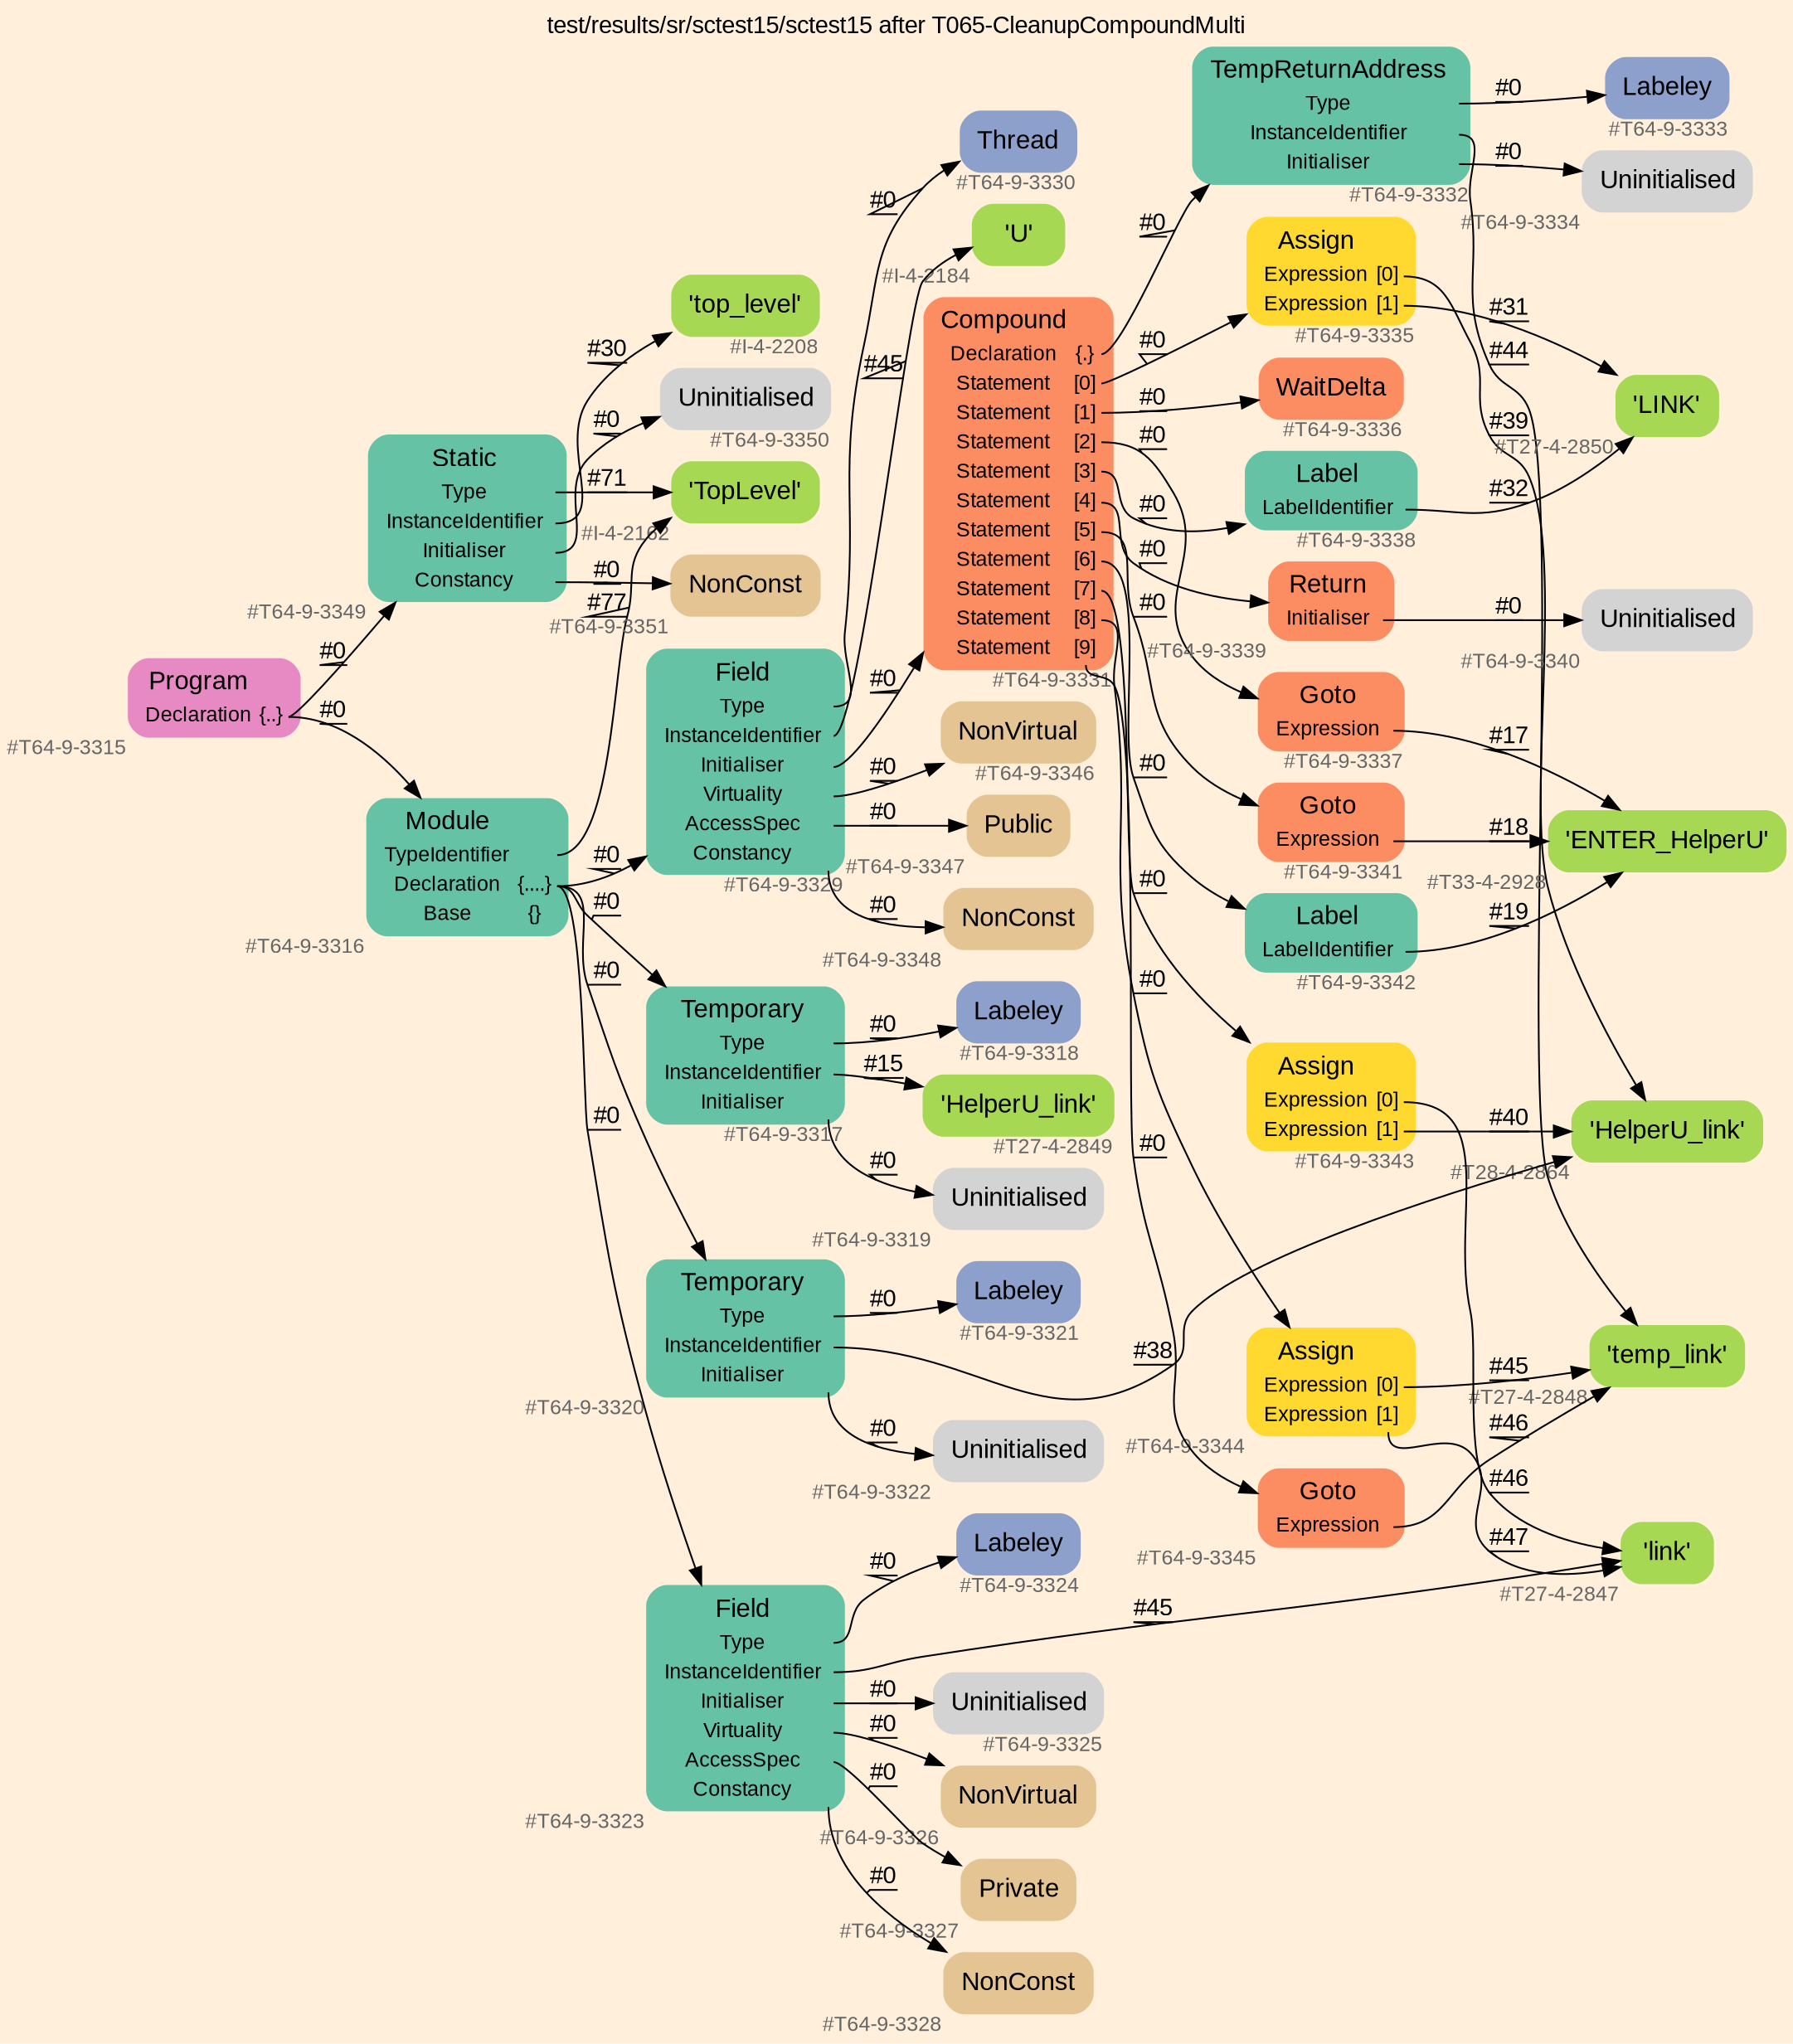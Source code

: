 digraph "test/results/sr/sctest15/sctest15 after T065-CleanupCompoundMulti" {
label = "test/results/sr/sctest15/sctest15 after T065-CleanupCompoundMulti"
labelloc = t
graph [
    rankdir = "LR"
    ranksep = 0.3
    bgcolor = antiquewhite1
    color = black
    fontcolor = black
    fontname = "Arial"
];
node [
    fontname = "Arial"
];
edge [
    fontname = "Arial"
];

// -------------------- node figure --------------------
// -------- block #T64-9-3315 ----------
"#T64-9-3315" [
    fillcolor = "/set28/4"
    xlabel = "#T64-9-3315"
    fontsize = "12"
    fontcolor = grey40
    shape = "plaintext"
    label = <<TABLE BORDER="0" CELLBORDER="0" CELLSPACING="0">
     <TR><TD><FONT COLOR="black" POINT-SIZE="15">Program</FONT></TD></TR>
     <TR><TD><FONT COLOR="black" POINT-SIZE="12">Declaration</FONT></TD><TD PORT="port0"><FONT COLOR="black" POINT-SIZE="12">{..}</FONT></TD></TR>
    </TABLE>>
    style = "rounded,filled"
];

// -------- block #T64-9-3316 ----------
"#T64-9-3316" [
    fillcolor = "/set28/1"
    xlabel = "#T64-9-3316"
    fontsize = "12"
    fontcolor = grey40
    shape = "plaintext"
    label = <<TABLE BORDER="0" CELLBORDER="0" CELLSPACING="0">
     <TR><TD><FONT COLOR="black" POINT-SIZE="15">Module</FONT></TD></TR>
     <TR><TD><FONT COLOR="black" POINT-SIZE="12">TypeIdentifier</FONT></TD><TD PORT="port0"></TD></TR>
     <TR><TD><FONT COLOR="black" POINT-SIZE="12">Declaration</FONT></TD><TD PORT="port1"><FONT COLOR="black" POINT-SIZE="12">{....}</FONT></TD></TR>
     <TR><TD><FONT COLOR="black" POINT-SIZE="12">Base</FONT></TD><TD PORT="port2"><FONT COLOR="black" POINT-SIZE="12">{}</FONT></TD></TR>
    </TABLE>>
    style = "rounded,filled"
];

// -------- block #I-4-2162 ----------
"#I-4-2162" [
    fillcolor = "/set28/5"
    xlabel = "#I-4-2162"
    fontsize = "12"
    fontcolor = grey40
    shape = "plaintext"
    label = <<TABLE BORDER="0" CELLBORDER="0" CELLSPACING="0">
     <TR><TD><FONT COLOR="black" POINT-SIZE="15">'TopLevel'</FONT></TD></TR>
    </TABLE>>
    style = "rounded,filled"
];

// -------- block #T64-9-3317 ----------
"#T64-9-3317" [
    fillcolor = "/set28/1"
    xlabel = "#T64-9-3317"
    fontsize = "12"
    fontcolor = grey40
    shape = "plaintext"
    label = <<TABLE BORDER="0" CELLBORDER="0" CELLSPACING="0">
     <TR><TD><FONT COLOR="black" POINT-SIZE="15">Temporary</FONT></TD></TR>
     <TR><TD><FONT COLOR="black" POINT-SIZE="12">Type</FONT></TD><TD PORT="port0"></TD></TR>
     <TR><TD><FONT COLOR="black" POINT-SIZE="12">InstanceIdentifier</FONT></TD><TD PORT="port1"></TD></TR>
     <TR><TD><FONT COLOR="black" POINT-SIZE="12">Initialiser</FONT></TD><TD PORT="port2"></TD></TR>
    </TABLE>>
    style = "rounded,filled"
];

// -------- block #T64-9-3318 ----------
"#T64-9-3318" [
    fillcolor = "/set28/3"
    xlabel = "#T64-9-3318"
    fontsize = "12"
    fontcolor = grey40
    shape = "plaintext"
    label = <<TABLE BORDER="0" CELLBORDER="0" CELLSPACING="0">
     <TR><TD><FONT COLOR="black" POINT-SIZE="15">Labeley</FONT></TD></TR>
    </TABLE>>
    style = "rounded,filled"
];

// -------- block #T27-4-2849 ----------
"#T27-4-2849" [
    fillcolor = "/set28/5"
    xlabel = "#T27-4-2849"
    fontsize = "12"
    fontcolor = grey40
    shape = "plaintext"
    label = <<TABLE BORDER="0" CELLBORDER="0" CELLSPACING="0">
     <TR><TD><FONT COLOR="black" POINT-SIZE="15">'HelperU_link'</FONT></TD></TR>
    </TABLE>>
    style = "rounded,filled"
];

// -------- block #T64-9-3319 ----------
"#T64-9-3319" [
    xlabel = "#T64-9-3319"
    fontsize = "12"
    fontcolor = grey40
    shape = "plaintext"
    label = <<TABLE BORDER="0" CELLBORDER="0" CELLSPACING="0">
     <TR><TD><FONT COLOR="black" POINT-SIZE="15">Uninitialised</FONT></TD></TR>
    </TABLE>>
    style = "rounded,filled"
];

// -------- block #T64-9-3320 ----------
"#T64-9-3320" [
    fillcolor = "/set28/1"
    xlabel = "#T64-9-3320"
    fontsize = "12"
    fontcolor = grey40
    shape = "plaintext"
    label = <<TABLE BORDER="0" CELLBORDER="0" CELLSPACING="0">
     <TR><TD><FONT COLOR="black" POINT-SIZE="15">Temporary</FONT></TD></TR>
     <TR><TD><FONT COLOR="black" POINT-SIZE="12">Type</FONT></TD><TD PORT="port0"></TD></TR>
     <TR><TD><FONT COLOR="black" POINT-SIZE="12">InstanceIdentifier</FONT></TD><TD PORT="port1"></TD></TR>
     <TR><TD><FONT COLOR="black" POINT-SIZE="12">Initialiser</FONT></TD><TD PORT="port2"></TD></TR>
    </TABLE>>
    style = "rounded,filled"
];

// -------- block #T64-9-3321 ----------
"#T64-9-3321" [
    fillcolor = "/set28/3"
    xlabel = "#T64-9-3321"
    fontsize = "12"
    fontcolor = grey40
    shape = "plaintext"
    label = <<TABLE BORDER="0" CELLBORDER="0" CELLSPACING="0">
     <TR><TD><FONT COLOR="black" POINT-SIZE="15">Labeley</FONT></TD></TR>
    </TABLE>>
    style = "rounded,filled"
];

// -------- block #T28-4-2864 ----------
"#T28-4-2864" [
    fillcolor = "/set28/5"
    xlabel = "#T28-4-2864"
    fontsize = "12"
    fontcolor = grey40
    shape = "plaintext"
    label = <<TABLE BORDER="0" CELLBORDER="0" CELLSPACING="0">
     <TR><TD><FONT COLOR="black" POINT-SIZE="15">'HelperU_link'</FONT></TD></TR>
    </TABLE>>
    style = "rounded,filled"
];

// -------- block #T64-9-3322 ----------
"#T64-9-3322" [
    xlabel = "#T64-9-3322"
    fontsize = "12"
    fontcolor = grey40
    shape = "plaintext"
    label = <<TABLE BORDER="0" CELLBORDER="0" CELLSPACING="0">
     <TR><TD><FONT COLOR="black" POINT-SIZE="15">Uninitialised</FONT></TD></TR>
    </TABLE>>
    style = "rounded,filled"
];

// -------- block #T64-9-3323 ----------
"#T64-9-3323" [
    fillcolor = "/set28/1"
    xlabel = "#T64-9-3323"
    fontsize = "12"
    fontcolor = grey40
    shape = "plaintext"
    label = <<TABLE BORDER="0" CELLBORDER="0" CELLSPACING="0">
     <TR><TD><FONT COLOR="black" POINT-SIZE="15">Field</FONT></TD></TR>
     <TR><TD><FONT COLOR="black" POINT-SIZE="12">Type</FONT></TD><TD PORT="port0"></TD></TR>
     <TR><TD><FONT COLOR="black" POINT-SIZE="12">InstanceIdentifier</FONT></TD><TD PORT="port1"></TD></TR>
     <TR><TD><FONT COLOR="black" POINT-SIZE="12">Initialiser</FONT></TD><TD PORT="port2"></TD></TR>
     <TR><TD><FONT COLOR="black" POINT-SIZE="12">Virtuality</FONT></TD><TD PORT="port3"></TD></TR>
     <TR><TD><FONT COLOR="black" POINT-SIZE="12">AccessSpec</FONT></TD><TD PORT="port4"></TD></TR>
     <TR><TD><FONT COLOR="black" POINT-SIZE="12">Constancy</FONT></TD><TD PORT="port5"></TD></TR>
    </TABLE>>
    style = "rounded,filled"
];

// -------- block #T64-9-3324 ----------
"#T64-9-3324" [
    fillcolor = "/set28/3"
    xlabel = "#T64-9-3324"
    fontsize = "12"
    fontcolor = grey40
    shape = "plaintext"
    label = <<TABLE BORDER="0" CELLBORDER="0" CELLSPACING="0">
     <TR><TD><FONT COLOR="black" POINT-SIZE="15">Labeley</FONT></TD></TR>
    </TABLE>>
    style = "rounded,filled"
];

// -------- block #T27-4-2847 ----------
"#T27-4-2847" [
    fillcolor = "/set28/5"
    xlabel = "#T27-4-2847"
    fontsize = "12"
    fontcolor = grey40
    shape = "plaintext"
    label = <<TABLE BORDER="0" CELLBORDER="0" CELLSPACING="0">
     <TR><TD><FONT COLOR="black" POINT-SIZE="15">'link'</FONT></TD></TR>
    </TABLE>>
    style = "rounded,filled"
];

// -------- block #T64-9-3325 ----------
"#T64-9-3325" [
    xlabel = "#T64-9-3325"
    fontsize = "12"
    fontcolor = grey40
    shape = "plaintext"
    label = <<TABLE BORDER="0" CELLBORDER="0" CELLSPACING="0">
     <TR><TD><FONT COLOR="black" POINT-SIZE="15">Uninitialised</FONT></TD></TR>
    </TABLE>>
    style = "rounded,filled"
];

// -------- block #T64-9-3326 ----------
"#T64-9-3326" [
    fillcolor = "/set28/7"
    xlabel = "#T64-9-3326"
    fontsize = "12"
    fontcolor = grey40
    shape = "plaintext"
    label = <<TABLE BORDER="0" CELLBORDER="0" CELLSPACING="0">
     <TR><TD><FONT COLOR="black" POINT-SIZE="15">NonVirtual</FONT></TD></TR>
    </TABLE>>
    style = "rounded,filled"
];

// -------- block #T64-9-3327 ----------
"#T64-9-3327" [
    fillcolor = "/set28/7"
    xlabel = "#T64-9-3327"
    fontsize = "12"
    fontcolor = grey40
    shape = "plaintext"
    label = <<TABLE BORDER="0" CELLBORDER="0" CELLSPACING="0">
     <TR><TD><FONT COLOR="black" POINT-SIZE="15">Private</FONT></TD></TR>
    </TABLE>>
    style = "rounded,filled"
];

// -------- block #T64-9-3328 ----------
"#T64-9-3328" [
    fillcolor = "/set28/7"
    xlabel = "#T64-9-3328"
    fontsize = "12"
    fontcolor = grey40
    shape = "plaintext"
    label = <<TABLE BORDER="0" CELLBORDER="0" CELLSPACING="0">
     <TR><TD><FONT COLOR="black" POINT-SIZE="15">NonConst</FONT></TD></TR>
    </TABLE>>
    style = "rounded,filled"
];

// -------- block #T64-9-3329 ----------
"#T64-9-3329" [
    fillcolor = "/set28/1"
    xlabel = "#T64-9-3329"
    fontsize = "12"
    fontcolor = grey40
    shape = "plaintext"
    label = <<TABLE BORDER="0" CELLBORDER="0" CELLSPACING="0">
     <TR><TD><FONT COLOR="black" POINT-SIZE="15">Field</FONT></TD></TR>
     <TR><TD><FONT COLOR="black" POINT-SIZE="12">Type</FONT></TD><TD PORT="port0"></TD></TR>
     <TR><TD><FONT COLOR="black" POINT-SIZE="12">InstanceIdentifier</FONT></TD><TD PORT="port1"></TD></TR>
     <TR><TD><FONT COLOR="black" POINT-SIZE="12">Initialiser</FONT></TD><TD PORT="port2"></TD></TR>
     <TR><TD><FONT COLOR="black" POINT-SIZE="12">Virtuality</FONT></TD><TD PORT="port3"></TD></TR>
     <TR><TD><FONT COLOR="black" POINT-SIZE="12">AccessSpec</FONT></TD><TD PORT="port4"></TD></TR>
     <TR><TD><FONT COLOR="black" POINT-SIZE="12">Constancy</FONT></TD><TD PORT="port5"></TD></TR>
    </TABLE>>
    style = "rounded,filled"
];

// -------- block #T64-9-3330 ----------
"#T64-9-3330" [
    fillcolor = "/set28/3"
    xlabel = "#T64-9-3330"
    fontsize = "12"
    fontcolor = grey40
    shape = "plaintext"
    label = <<TABLE BORDER="0" CELLBORDER="0" CELLSPACING="0">
     <TR><TD><FONT COLOR="black" POINT-SIZE="15">Thread</FONT></TD></TR>
    </TABLE>>
    style = "rounded,filled"
];

// -------- block #I-4-2184 ----------
"#I-4-2184" [
    fillcolor = "/set28/5"
    xlabel = "#I-4-2184"
    fontsize = "12"
    fontcolor = grey40
    shape = "plaintext"
    label = <<TABLE BORDER="0" CELLBORDER="0" CELLSPACING="0">
     <TR><TD><FONT COLOR="black" POINT-SIZE="15">'U'</FONT></TD></TR>
    </TABLE>>
    style = "rounded,filled"
];

// -------- block #T64-9-3331 ----------
"#T64-9-3331" [
    fillcolor = "/set28/2"
    xlabel = "#T64-9-3331"
    fontsize = "12"
    fontcolor = grey40
    shape = "plaintext"
    label = <<TABLE BORDER="0" CELLBORDER="0" CELLSPACING="0">
     <TR><TD><FONT COLOR="black" POINT-SIZE="15">Compound</FONT></TD></TR>
     <TR><TD><FONT COLOR="black" POINT-SIZE="12">Declaration</FONT></TD><TD PORT="port0"><FONT COLOR="black" POINT-SIZE="12">{.}</FONT></TD></TR>
     <TR><TD><FONT COLOR="black" POINT-SIZE="12">Statement</FONT></TD><TD PORT="port1"><FONT COLOR="black" POINT-SIZE="12">[0]</FONT></TD></TR>
     <TR><TD><FONT COLOR="black" POINT-SIZE="12">Statement</FONT></TD><TD PORT="port2"><FONT COLOR="black" POINT-SIZE="12">[1]</FONT></TD></TR>
     <TR><TD><FONT COLOR="black" POINT-SIZE="12">Statement</FONT></TD><TD PORT="port3"><FONT COLOR="black" POINT-SIZE="12">[2]</FONT></TD></TR>
     <TR><TD><FONT COLOR="black" POINT-SIZE="12">Statement</FONT></TD><TD PORT="port4"><FONT COLOR="black" POINT-SIZE="12">[3]</FONT></TD></TR>
     <TR><TD><FONT COLOR="black" POINT-SIZE="12">Statement</FONT></TD><TD PORT="port5"><FONT COLOR="black" POINT-SIZE="12">[4]</FONT></TD></TR>
     <TR><TD><FONT COLOR="black" POINT-SIZE="12">Statement</FONT></TD><TD PORT="port6"><FONT COLOR="black" POINT-SIZE="12">[5]</FONT></TD></TR>
     <TR><TD><FONT COLOR="black" POINT-SIZE="12">Statement</FONT></TD><TD PORT="port7"><FONT COLOR="black" POINT-SIZE="12">[6]</FONT></TD></TR>
     <TR><TD><FONT COLOR="black" POINT-SIZE="12">Statement</FONT></TD><TD PORT="port8"><FONT COLOR="black" POINT-SIZE="12">[7]</FONT></TD></TR>
     <TR><TD><FONT COLOR="black" POINT-SIZE="12">Statement</FONT></TD><TD PORT="port9"><FONT COLOR="black" POINT-SIZE="12">[8]</FONT></TD></TR>
     <TR><TD><FONT COLOR="black" POINT-SIZE="12">Statement</FONT></TD><TD PORT="port10"><FONT COLOR="black" POINT-SIZE="12">[9]</FONT></TD></TR>
    </TABLE>>
    style = "rounded,filled"
];

// -------- block #T64-9-3332 ----------
"#T64-9-3332" [
    fillcolor = "/set28/1"
    xlabel = "#T64-9-3332"
    fontsize = "12"
    fontcolor = grey40
    shape = "plaintext"
    label = <<TABLE BORDER="0" CELLBORDER="0" CELLSPACING="0">
     <TR><TD><FONT COLOR="black" POINT-SIZE="15">TempReturnAddress</FONT></TD></TR>
     <TR><TD><FONT COLOR="black" POINT-SIZE="12">Type</FONT></TD><TD PORT="port0"></TD></TR>
     <TR><TD><FONT COLOR="black" POINT-SIZE="12">InstanceIdentifier</FONT></TD><TD PORT="port1"></TD></TR>
     <TR><TD><FONT COLOR="black" POINT-SIZE="12">Initialiser</FONT></TD><TD PORT="port2"></TD></TR>
    </TABLE>>
    style = "rounded,filled"
];

// -------- block #T64-9-3333 ----------
"#T64-9-3333" [
    fillcolor = "/set28/3"
    xlabel = "#T64-9-3333"
    fontsize = "12"
    fontcolor = grey40
    shape = "plaintext"
    label = <<TABLE BORDER="0" CELLBORDER="0" CELLSPACING="0">
     <TR><TD><FONT COLOR="black" POINT-SIZE="15">Labeley</FONT></TD></TR>
    </TABLE>>
    style = "rounded,filled"
];

// -------- block #T27-4-2848 ----------
"#T27-4-2848" [
    fillcolor = "/set28/5"
    xlabel = "#T27-4-2848"
    fontsize = "12"
    fontcolor = grey40
    shape = "plaintext"
    label = <<TABLE BORDER="0" CELLBORDER="0" CELLSPACING="0">
     <TR><TD><FONT COLOR="black" POINT-SIZE="15">'temp_link'</FONT></TD></TR>
    </TABLE>>
    style = "rounded,filled"
];

// -------- block #T64-9-3334 ----------
"#T64-9-3334" [
    xlabel = "#T64-9-3334"
    fontsize = "12"
    fontcolor = grey40
    shape = "plaintext"
    label = <<TABLE BORDER="0" CELLBORDER="0" CELLSPACING="0">
     <TR><TD><FONT COLOR="black" POINT-SIZE="15">Uninitialised</FONT></TD></TR>
    </TABLE>>
    style = "rounded,filled"
];

// -------- block #T64-9-3335 ----------
"#T64-9-3335" [
    fillcolor = "/set28/6"
    xlabel = "#T64-9-3335"
    fontsize = "12"
    fontcolor = grey40
    shape = "plaintext"
    label = <<TABLE BORDER="0" CELLBORDER="0" CELLSPACING="0">
     <TR><TD><FONT COLOR="black" POINT-SIZE="15">Assign</FONT></TD></TR>
     <TR><TD><FONT COLOR="black" POINT-SIZE="12">Expression</FONT></TD><TD PORT="port0"><FONT COLOR="black" POINT-SIZE="12">[0]</FONT></TD></TR>
     <TR><TD><FONT COLOR="black" POINT-SIZE="12">Expression</FONT></TD><TD PORT="port1"><FONT COLOR="black" POINT-SIZE="12">[1]</FONT></TD></TR>
    </TABLE>>
    style = "rounded,filled"
];

// -------- block #T27-4-2850 ----------
"#T27-4-2850" [
    fillcolor = "/set28/5"
    xlabel = "#T27-4-2850"
    fontsize = "12"
    fontcolor = grey40
    shape = "plaintext"
    label = <<TABLE BORDER="0" CELLBORDER="0" CELLSPACING="0">
     <TR><TD><FONT COLOR="black" POINT-SIZE="15">'LINK'</FONT></TD></TR>
    </TABLE>>
    style = "rounded,filled"
];

// -------- block #T64-9-3336 ----------
"#T64-9-3336" [
    fillcolor = "/set28/2"
    xlabel = "#T64-9-3336"
    fontsize = "12"
    fontcolor = grey40
    shape = "plaintext"
    label = <<TABLE BORDER="0" CELLBORDER="0" CELLSPACING="0">
     <TR><TD><FONT COLOR="black" POINT-SIZE="15">WaitDelta</FONT></TD></TR>
    </TABLE>>
    style = "rounded,filled"
];

// -------- block #T64-9-3337 ----------
"#T64-9-3337" [
    fillcolor = "/set28/2"
    xlabel = "#T64-9-3337"
    fontsize = "12"
    fontcolor = grey40
    shape = "plaintext"
    label = <<TABLE BORDER="0" CELLBORDER="0" CELLSPACING="0">
     <TR><TD><FONT COLOR="black" POINT-SIZE="15">Goto</FONT></TD></TR>
     <TR><TD><FONT COLOR="black" POINT-SIZE="12">Expression</FONT></TD><TD PORT="port0"></TD></TR>
    </TABLE>>
    style = "rounded,filled"
];

// -------- block #T33-4-2928 ----------
"#T33-4-2928" [
    fillcolor = "/set28/5"
    xlabel = "#T33-4-2928"
    fontsize = "12"
    fontcolor = grey40
    shape = "plaintext"
    label = <<TABLE BORDER="0" CELLBORDER="0" CELLSPACING="0">
     <TR><TD><FONT COLOR="black" POINT-SIZE="15">'ENTER_HelperU'</FONT></TD></TR>
    </TABLE>>
    style = "rounded,filled"
];

// -------- block #T64-9-3338 ----------
"#T64-9-3338" [
    fillcolor = "/set28/1"
    xlabel = "#T64-9-3338"
    fontsize = "12"
    fontcolor = grey40
    shape = "plaintext"
    label = <<TABLE BORDER="0" CELLBORDER="0" CELLSPACING="0">
     <TR><TD><FONT COLOR="black" POINT-SIZE="15">Label</FONT></TD></TR>
     <TR><TD><FONT COLOR="black" POINT-SIZE="12">LabelIdentifier</FONT></TD><TD PORT="port0"></TD></TR>
    </TABLE>>
    style = "rounded,filled"
];

// -------- block #T64-9-3339 ----------
"#T64-9-3339" [
    fillcolor = "/set28/2"
    xlabel = "#T64-9-3339"
    fontsize = "12"
    fontcolor = grey40
    shape = "plaintext"
    label = <<TABLE BORDER="0" CELLBORDER="0" CELLSPACING="0">
     <TR><TD><FONT COLOR="black" POINT-SIZE="15">Return</FONT></TD></TR>
     <TR><TD><FONT COLOR="black" POINT-SIZE="12">Initialiser</FONT></TD><TD PORT="port0"></TD></TR>
    </TABLE>>
    style = "rounded,filled"
];

// -------- block #T64-9-3340 ----------
"#T64-9-3340" [
    xlabel = "#T64-9-3340"
    fontsize = "12"
    fontcolor = grey40
    shape = "plaintext"
    label = <<TABLE BORDER="0" CELLBORDER="0" CELLSPACING="0">
     <TR><TD><FONT COLOR="black" POINT-SIZE="15">Uninitialised</FONT></TD></TR>
    </TABLE>>
    style = "rounded,filled"
];

// -------- block #T64-9-3341 ----------
"#T64-9-3341" [
    fillcolor = "/set28/2"
    xlabel = "#T64-9-3341"
    fontsize = "12"
    fontcolor = grey40
    shape = "plaintext"
    label = <<TABLE BORDER="0" CELLBORDER="0" CELLSPACING="0">
     <TR><TD><FONT COLOR="black" POINT-SIZE="15">Goto</FONT></TD></TR>
     <TR><TD><FONT COLOR="black" POINT-SIZE="12">Expression</FONT></TD><TD PORT="port0"></TD></TR>
    </TABLE>>
    style = "rounded,filled"
];

// -------- block #T64-9-3342 ----------
"#T64-9-3342" [
    fillcolor = "/set28/1"
    xlabel = "#T64-9-3342"
    fontsize = "12"
    fontcolor = grey40
    shape = "plaintext"
    label = <<TABLE BORDER="0" CELLBORDER="0" CELLSPACING="0">
     <TR><TD><FONT COLOR="black" POINT-SIZE="15">Label</FONT></TD></TR>
     <TR><TD><FONT COLOR="black" POINT-SIZE="12">LabelIdentifier</FONT></TD><TD PORT="port0"></TD></TR>
    </TABLE>>
    style = "rounded,filled"
];

// -------- block #T64-9-3343 ----------
"#T64-9-3343" [
    fillcolor = "/set28/6"
    xlabel = "#T64-9-3343"
    fontsize = "12"
    fontcolor = grey40
    shape = "plaintext"
    label = <<TABLE BORDER="0" CELLBORDER="0" CELLSPACING="0">
     <TR><TD><FONT COLOR="black" POINT-SIZE="15">Assign</FONT></TD></TR>
     <TR><TD><FONT COLOR="black" POINT-SIZE="12">Expression</FONT></TD><TD PORT="port0"><FONT COLOR="black" POINT-SIZE="12">[0]</FONT></TD></TR>
     <TR><TD><FONT COLOR="black" POINT-SIZE="12">Expression</FONT></TD><TD PORT="port1"><FONT COLOR="black" POINT-SIZE="12">[1]</FONT></TD></TR>
    </TABLE>>
    style = "rounded,filled"
];

// -------- block #T64-9-3344 ----------
"#T64-9-3344" [
    fillcolor = "/set28/6"
    xlabel = "#T64-9-3344"
    fontsize = "12"
    fontcolor = grey40
    shape = "plaintext"
    label = <<TABLE BORDER="0" CELLBORDER="0" CELLSPACING="0">
     <TR><TD><FONT COLOR="black" POINT-SIZE="15">Assign</FONT></TD></TR>
     <TR><TD><FONT COLOR="black" POINT-SIZE="12">Expression</FONT></TD><TD PORT="port0"><FONT COLOR="black" POINT-SIZE="12">[0]</FONT></TD></TR>
     <TR><TD><FONT COLOR="black" POINT-SIZE="12">Expression</FONT></TD><TD PORT="port1"><FONT COLOR="black" POINT-SIZE="12">[1]</FONT></TD></TR>
    </TABLE>>
    style = "rounded,filled"
];

// -------- block #T64-9-3345 ----------
"#T64-9-3345" [
    fillcolor = "/set28/2"
    xlabel = "#T64-9-3345"
    fontsize = "12"
    fontcolor = grey40
    shape = "plaintext"
    label = <<TABLE BORDER="0" CELLBORDER="0" CELLSPACING="0">
     <TR><TD><FONT COLOR="black" POINT-SIZE="15">Goto</FONT></TD></TR>
     <TR><TD><FONT COLOR="black" POINT-SIZE="12">Expression</FONT></TD><TD PORT="port0"></TD></TR>
    </TABLE>>
    style = "rounded,filled"
];

// -------- block #T64-9-3346 ----------
"#T64-9-3346" [
    fillcolor = "/set28/7"
    xlabel = "#T64-9-3346"
    fontsize = "12"
    fontcolor = grey40
    shape = "plaintext"
    label = <<TABLE BORDER="0" CELLBORDER="0" CELLSPACING="0">
     <TR><TD><FONT COLOR="black" POINT-SIZE="15">NonVirtual</FONT></TD></TR>
    </TABLE>>
    style = "rounded,filled"
];

// -------- block #T64-9-3347 ----------
"#T64-9-3347" [
    fillcolor = "/set28/7"
    xlabel = "#T64-9-3347"
    fontsize = "12"
    fontcolor = grey40
    shape = "plaintext"
    label = <<TABLE BORDER="0" CELLBORDER="0" CELLSPACING="0">
     <TR><TD><FONT COLOR="black" POINT-SIZE="15">Public</FONT></TD></TR>
    </TABLE>>
    style = "rounded,filled"
];

// -------- block #T64-9-3348 ----------
"#T64-9-3348" [
    fillcolor = "/set28/7"
    xlabel = "#T64-9-3348"
    fontsize = "12"
    fontcolor = grey40
    shape = "plaintext"
    label = <<TABLE BORDER="0" CELLBORDER="0" CELLSPACING="0">
     <TR><TD><FONT COLOR="black" POINT-SIZE="15">NonConst</FONT></TD></TR>
    </TABLE>>
    style = "rounded,filled"
];

// -------- block #T64-9-3349 ----------
"#T64-9-3349" [
    fillcolor = "/set28/1"
    xlabel = "#T64-9-3349"
    fontsize = "12"
    fontcolor = grey40
    shape = "plaintext"
    label = <<TABLE BORDER="0" CELLBORDER="0" CELLSPACING="0">
     <TR><TD><FONT COLOR="black" POINT-SIZE="15">Static</FONT></TD></TR>
     <TR><TD><FONT COLOR="black" POINT-SIZE="12">Type</FONT></TD><TD PORT="port0"></TD></TR>
     <TR><TD><FONT COLOR="black" POINT-SIZE="12">InstanceIdentifier</FONT></TD><TD PORT="port1"></TD></TR>
     <TR><TD><FONT COLOR="black" POINT-SIZE="12">Initialiser</FONT></TD><TD PORT="port2"></TD></TR>
     <TR><TD><FONT COLOR="black" POINT-SIZE="12">Constancy</FONT></TD><TD PORT="port3"></TD></TR>
    </TABLE>>
    style = "rounded,filled"
];

// -------- block #I-4-2208 ----------
"#I-4-2208" [
    fillcolor = "/set28/5"
    xlabel = "#I-4-2208"
    fontsize = "12"
    fontcolor = grey40
    shape = "plaintext"
    label = <<TABLE BORDER="0" CELLBORDER="0" CELLSPACING="0">
     <TR><TD><FONT COLOR="black" POINT-SIZE="15">'top_level'</FONT></TD></TR>
    </TABLE>>
    style = "rounded,filled"
];

// -------- block #T64-9-3350 ----------
"#T64-9-3350" [
    xlabel = "#T64-9-3350"
    fontsize = "12"
    fontcolor = grey40
    shape = "plaintext"
    label = <<TABLE BORDER="0" CELLBORDER="0" CELLSPACING="0">
     <TR><TD><FONT COLOR="black" POINT-SIZE="15">Uninitialised</FONT></TD></TR>
    </TABLE>>
    style = "rounded,filled"
];

// -------- block #T64-9-3351 ----------
"#T64-9-3351" [
    fillcolor = "/set28/7"
    xlabel = "#T64-9-3351"
    fontsize = "12"
    fontcolor = grey40
    shape = "plaintext"
    label = <<TABLE BORDER="0" CELLBORDER="0" CELLSPACING="0">
     <TR><TD><FONT COLOR="black" POINT-SIZE="15">NonConst</FONT></TD></TR>
    </TABLE>>
    style = "rounded,filled"
];

"#T64-9-3315":port0 -> "#T64-9-3316" [
    label = "#0"
    decorate = true
    color = black
    fontcolor = black
];

"#T64-9-3315":port0 -> "#T64-9-3349" [
    label = "#0"
    decorate = true
    color = black
    fontcolor = black
];

"#T64-9-3316":port0 -> "#I-4-2162" [
    label = "#77"
    decorate = true
    color = black
    fontcolor = black
];

"#T64-9-3316":port1 -> "#T64-9-3317" [
    label = "#0"
    decorate = true
    color = black
    fontcolor = black
];

"#T64-9-3316":port1 -> "#T64-9-3320" [
    label = "#0"
    decorate = true
    color = black
    fontcolor = black
];

"#T64-9-3316":port1 -> "#T64-9-3323" [
    label = "#0"
    decorate = true
    color = black
    fontcolor = black
];

"#T64-9-3316":port1 -> "#T64-9-3329" [
    label = "#0"
    decorate = true
    color = black
    fontcolor = black
];

"#T64-9-3317":port0 -> "#T64-9-3318" [
    label = "#0"
    decorate = true
    color = black
    fontcolor = black
];

"#T64-9-3317":port1 -> "#T27-4-2849" [
    label = "#15"
    decorate = true
    color = black
    fontcolor = black
];

"#T64-9-3317":port2 -> "#T64-9-3319" [
    label = "#0"
    decorate = true
    color = black
    fontcolor = black
];

"#T64-9-3320":port0 -> "#T64-9-3321" [
    label = "#0"
    decorate = true
    color = black
    fontcolor = black
];

"#T64-9-3320":port1 -> "#T28-4-2864" [
    label = "#38"
    decorate = true
    color = black
    fontcolor = black
];

"#T64-9-3320":port2 -> "#T64-9-3322" [
    label = "#0"
    decorate = true
    color = black
    fontcolor = black
];

"#T64-9-3323":port0 -> "#T64-9-3324" [
    label = "#0"
    decorate = true
    color = black
    fontcolor = black
];

"#T64-9-3323":port1 -> "#T27-4-2847" [
    label = "#45"
    decorate = true
    color = black
    fontcolor = black
];

"#T64-9-3323":port2 -> "#T64-9-3325" [
    label = "#0"
    decorate = true
    color = black
    fontcolor = black
];

"#T64-9-3323":port3 -> "#T64-9-3326" [
    label = "#0"
    decorate = true
    color = black
    fontcolor = black
];

"#T64-9-3323":port4 -> "#T64-9-3327" [
    label = "#0"
    decorate = true
    color = black
    fontcolor = black
];

"#T64-9-3323":port5 -> "#T64-9-3328" [
    label = "#0"
    decorate = true
    color = black
    fontcolor = black
];

"#T64-9-3329":port0 -> "#T64-9-3330" [
    label = "#0"
    decorate = true
    color = black
    fontcolor = black
];

"#T64-9-3329":port1 -> "#I-4-2184" [
    label = "#45"
    decorate = true
    color = black
    fontcolor = black
];

"#T64-9-3329":port2 -> "#T64-9-3331" [
    label = "#0"
    decorate = true
    color = black
    fontcolor = black
];

"#T64-9-3329":port3 -> "#T64-9-3346" [
    label = "#0"
    decorate = true
    color = black
    fontcolor = black
];

"#T64-9-3329":port4 -> "#T64-9-3347" [
    label = "#0"
    decorate = true
    color = black
    fontcolor = black
];

"#T64-9-3329":port5 -> "#T64-9-3348" [
    label = "#0"
    decorate = true
    color = black
    fontcolor = black
];

"#T64-9-3331":port0 -> "#T64-9-3332" [
    label = "#0"
    decorate = true
    color = black
    fontcolor = black
];

"#T64-9-3331":port1 -> "#T64-9-3335" [
    label = "#0"
    decorate = true
    color = black
    fontcolor = black
];

"#T64-9-3331":port2 -> "#T64-9-3336" [
    label = "#0"
    decorate = true
    color = black
    fontcolor = black
];

"#T64-9-3331":port3 -> "#T64-9-3337" [
    label = "#0"
    decorate = true
    color = black
    fontcolor = black
];

"#T64-9-3331":port4 -> "#T64-9-3338" [
    label = "#0"
    decorate = true
    color = black
    fontcolor = black
];

"#T64-9-3331":port5 -> "#T64-9-3339" [
    label = "#0"
    decorate = true
    color = black
    fontcolor = black
];

"#T64-9-3331":port6 -> "#T64-9-3341" [
    label = "#0"
    decorate = true
    color = black
    fontcolor = black
];

"#T64-9-3331":port7 -> "#T64-9-3342" [
    label = "#0"
    decorate = true
    color = black
    fontcolor = black
];

"#T64-9-3331":port8 -> "#T64-9-3343" [
    label = "#0"
    decorate = true
    color = black
    fontcolor = black
];

"#T64-9-3331":port9 -> "#T64-9-3344" [
    label = "#0"
    decorate = true
    color = black
    fontcolor = black
];

"#T64-9-3331":port10 -> "#T64-9-3345" [
    label = "#0"
    decorate = true
    color = black
    fontcolor = black
];

"#T64-9-3332":port0 -> "#T64-9-3333" [
    label = "#0"
    decorate = true
    color = black
    fontcolor = black
];

"#T64-9-3332":port1 -> "#T27-4-2848" [
    label = "#44"
    decorate = true
    color = black
    fontcolor = black
];

"#T64-9-3332":port2 -> "#T64-9-3334" [
    label = "#0"
    decorate = true
    color = black
    fontcolor = black
];

"#T64-9-3335":port0 -> "#T28-4-2864" [
    label = "#39"
    decorate = true
    color = black
    fontcolor = black
];

"#T64-9-3335":port1 -> "#T27-4-2850" [
    label = "#31"
    decorate = true
    color = black
    fontcolor = black
];

"#T64-9-3337":port0 -> "#T33-4-2928" [
    label = "#17"
    decorate = true
    color = black
    fontcolor = black
];

"#T64-9-3338":port0 -> "#T27-4-2850" [
    label = "#32"
    decorate = true
    color = black
    fontcolor = black
];

"#T64-9-3339":port0 -> "#T64-9-3340" [
    label = "#0"
    decorate = true
    color = black
    fontcolor = black
];

"#T64-9-3341":port0 -> "#T33-4-2928" [
    label = "#18"
    decorate = true
    color = black
    fontcolor = black
];

"#T64-9-3342":port0 -> "#T33-4-2928" [
    label = "#19"
    decorate = true
    color = black
    fontcolor = black
];

"#T64-9-3343":port0 -> "#T27-4-2847" [
    label = "#46"
    decorate = true
    color = black
    fontcolor = black
];

"#T64-9-3343":port1 -> "#T28-4-2864" [
    label = "#40"
    decorate = true
    color = black
    fontcolor = black
];

"#T64-9-3344":port0 -> "#T27-4-2848" [
    label = "#45"
    decorate = true
    color = black
    fontcolor = black
];

"#T64-9-3344":port1 -> "#T27-4-2847" [
    label = "#47"
    decorate = true
    color = black
    fontcolor = black
];

"#T64-9-3345":port0 -> "#T27-4-2848" [
    label = "#46"
    decorate = true
    color = black
    fontcolor = black
];

"#T64-9-3349":port0 -> "#I-4-2162" [
    label = "#71"
    decorate = true
    color = black
    fontcolor = black
];

"#T64-9-3349":port1 -> "#I-4-2208" [
    label = "#30"
    decorate = true
    color = black
    fontcolor = black
];

"#T64-9-3349":port2 -> "#T64-9-3350" [
    label = "#0"
    decorate = true
    color = black
    fontcolor = black
];

"#T64-9-3349":port3 -> "#T64-9-3351" [
    label = "#0"
    decorate = true
    color = black
    fontcolor = black
];


}
